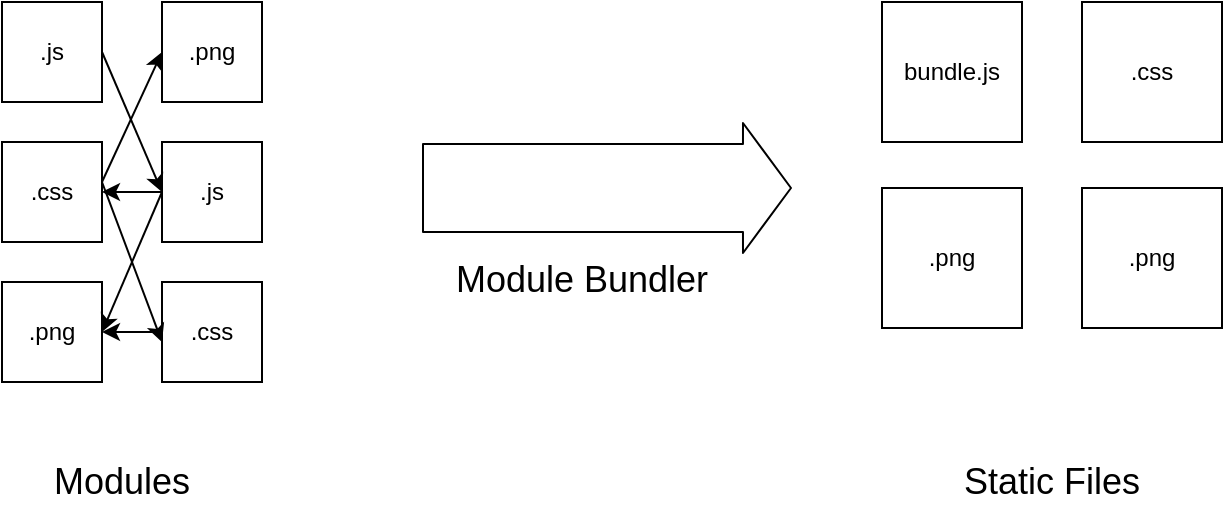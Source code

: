 <mxfile version="14.2.9" type="github">
  <diagram id="da5GbFJlGxH_Y5CXgKHy" name="Page-1">
    <mxGraphModel dx="1426" dy="682" grid="1" gridSize="10" guides="1" tooltips="1" connect="1" arrows="1" fold="1" page="1" pageScale="1" pageWidth="850" pageHeight="1100" math="0" shadow="0">
      <root>
        <mxCell id="0" />
        <mxCell id="1" parent="0" />
        <mxCell id="SCtqEmnj88m3LmOEDBqm-1" value="" style="whiteSpace=wrap;html=1;aspect=fixed;" vertex="1" parent="1">
          <mxGeometry x="80" y="160" width="50" height="50" as="geometry" />
        </mxCell>
        <mxCell id="SCtqEmnj88m3LmOEDBqm-2" value="" style="whiteSpace=wrap;html=1;aspect=fixed;" vertex="1" parent="1">
          <mxGeometry x="80" y="230" width="50" height="50" as="geometry" />
        </mxCell>
        <mxCell id="SCtqEmnj88m3LmOEDBqm-3" value="" style="whiteSpace=wrap;html=1;aspect=fixed;" vertex="1" parent="1">
          <mxGeometry x="160" y="160" width="50" height="50" as="geometry" />
        </mxCell>
        <mxCell id="SCtqEmnj88m3LmOEDBqm-4" value="" style="whiteSpace=wrap;html=1;aspect=fixed;" vertex="1" parent="1">
          <mxGeometry x="160" y="230" width="50" height="50" as="geometry" />
        </mxCell>
        <mxCell id="SCtqEmnj88m3LmOEDBqm-5" value="" style="whiteSpace=wrap;html=1;aspect=fixed;" vertex="1" parent="1">
          <mxGeometry x="80" y="300" width="50" height="50" as="geometry" />
        </mxCell>
        <mxCell id="SCtqEmnj88m3LmOEDBqm-6" value="" style="whiteSpace=wrap;html=1;aspect=fixed;" vertex="1" parent="1">
          <mxGeometry x="160" y="300" width="50" height="50" as="geometry" />
        </mxCell>
        <mxCell id="SCtqEmnj88m3LmOEDBqm-7" value="&lt;font style=&quot;font-size: 18px&quot;&gt;Modules&lt;/font&gt;" style="text;html=1;strokeColor=none;fillColor=none;align=center;verticalAlign=middle;whiteSpace=wrap;rounded=0;" vertex="1" parent="1">
          <mxGeometry x="120" y="390" width="40" height="20" as="geometry" />
        </mxCell>
        <mxCell id="SCtqEmnj88m3LmOEDBqm-8" value=".js" style="text;html=1;strokeColor=none;fillColor=none;align=center;verticalAlign=middle;whiteSpace=wrap;rounded=0;" vertex="1" parent="1">
          <mxGeometry x="85" y="175" width="40" height="20" as="geometry" />
        </mxCell>
        <mxCell id="SCtqEmnj88m3LmOEDBqm-9" value=".png" style="text;html=1;strokeColor=none;fillColor=none;align=center;verticalAlign=middle;whiteSpace=wrap;rounded=0;" vertex="1" parent="1">
          <mxGeometry x="165" y="175" width="40" height="20" as="geometry" />
        </mxCell>
        <mxCell id="SCtqEmnj88m3LmOEDBqm-10" value=".css" style="text;html=1;strokeColor=none;fillColor=none;align=center;verticalAlign=middle;whiteSpace=wrap;rounded=0;" vertex="1" parent="1">
          <mxGeometry x="85" y="245" width="40" height="20" as="geometry" />
        </mxCell>
        <mxCell id="SCtqEmnj88m3LmOEDBqm-11" value=".js" style="text;html=1;strokeColor=none;fillColor=none;align=center;verticalAlign=middle;whiteSpace=wrap;rounded=0;" vertex="1" parent="1">
          <mxGeometry x="165" y="245" width="40" height="20" as="geometry" />
        </mxCell>
        <mxCell id="SCtqEmnj88m3LmOEDBqm-12" value=".png" style="text;html=1;strokeColor=none;fillColor=none;align=center;verticalAlign=middle;whiteSpace=wrap;rounded=0;" vertex="1" parent="1">
          <mxGeometry x="85" y="315" width="40" height="20" as="geometry" />
        </mxCell>
        <mxCell id="SCtqEmnj88m3LmOEDBqm-13" value=".css" style="text;html=1;strokeColor=none;fillColor=none;align=center;verticalAlign=middle;whiteSpace=wrap;rounded=0;" vertex="1" parent="1">
          <mxGeometry x="165" y="315" width="40" height="20" as="geometry" />
        </mxCell>
        <mxCell id="SCtqEmnj88m3LmOEDBqm-14" value="" style="endArrow=classic;html=1;entryX=0;entryY=0.5;entryDx=0;entryDy=0;" edge="1" parent="1" target="SCtqEmnj88m3LmOEDBqm-3">
          <mxGeometry width="50" height="50" relative="1" as="geometry">
            <mxPoint x="130" y="250" as="sourcePoint" />
            <mxPoint x="180" y="210" as="targetPoint" />
          </mxGeometry>
        </mxCell>
        <mxCell id="SCtqEmnj88m3LmOEDBqm-15" value="" style="endArrow=classic;html=1;entryX=0;entryY=0.5;entryDx=0;entryDy=0;" edge="1" parent="1" target="SCtqEmnj88m3LmOEDBqm-4">
          <mxGeometry width="50" height="50" relative="1" as="geometry">
            <mxPoint x="130" y="185" as="sourcePoint" />
            <mxPoint x="160" y="110" as="targetPoint" />
          </mxGeometry>
        </mxCell>
        <mxCell id="SCtqEmnj88m3LmOEDBqm-16" value="" style="endArrow=classic;html=1;entryX=1;entryY=0.5;entryDx=0;entryDy=0;exitX=0;exitY=0.5;exitDx=0;exitDy=0;" edge="1" parent="1" source="SCtqEmnj88m3LmOEDBqm-6" target="SCtqEmnj88m3LmOEDBqm-5">
          <mxGeometry width="50" height="50" relative="1" as="geometry">
            <mxPoint x="360" y="292.5" as="sourcePoint" />
            <mxPoint x="390" y="217.5" as="targetPoint" />
          </mxGeometry>
        </mxCell>
        <mxCell id="SCtqEmnj88m3LmOEDBqm-17" value="" style="endArrow=classic;html=1;entryX=1;entryY=0.5;entryDx=0;entryDy=0;exitX=0;exitY=0.5;exitDx=0;exitDy=0;" edge="1" parent="1" source="SCtqEmnj88m3LmOEDBqm-4" target="SCtqEmnj88m3LmOEDBqm-5">
          <mxGeometry width="50" height="50" relative="1" as="geometry">
            <mxPoint x="160" y="290" as="sourcePoint" />
            <mxPoint x="190" y="215" as="targetPoint" />
          </mxGeometry>
        </mxCell>
        <mxCell id="SCtqEmnj88m3LmOEDBqm-18" value="" style="endArrow=classic;html=1;" edge="1" parent="1">
          <mxGeometry width="50" height="50" relative="1" as="geometry">
            <mxPoint x="130" y="250" as="sourcePoint" />
            <mxPoint x="160" y="330" as="targetPoint" />
          </mxGeometry>
        </mxCell>
        <mxCell id="SCtqEmnj88m3LmOEDBqm-19" value="" style="endArrow=classic;html=1;exitX=0;exitY=0.5;exitDx=0;exitDy=0;" edge="1" parent="1" source="SCtqEmnj88m3LmOEDBqm-4">
          <mxGeometry width="50" height="50" relative="1" as="geometry">
            <mxPoint x="180" y="310" as="sourcePoint" />
            <mxPoint x="130" y="255" as="targetPoint" />
          </mxGeometry>
        </mxCell>
        <mxCell id="SCtqEmnj88m3LmOEDBqm-20" value="" style="shape=flexArrow;endArrow=classic;html=1;width=44;endSize=7.67;" edge="1" parent="1">
          <mxGeometry width="50" height="50" relative="1" as="geometry">
            <mxPoint x="290" y="253" as="sourcePoint" />
            <mxPoint x="475" y="253" as="targetPoint" />
          </mxGeometry>
        </mxCell>
        <mxCell id="SCtqEmnj88m3LmOEDBqm-22" value="&lt;font style=&quot;font-size: 18px&quot;&gt;Module Bundler&lt;/font&gt;" style="text;html=1;strokeColor=none;fillColor=none;align=center;verticalAlign=middle;whiteSpace=wrap;rounded=0;" vertex="1" parent="1">
          <mxGeometry x="305" y="289" width="130" height="20" as="geometry" />
        </mxCell>
        <mxCell id="SCtqEmnj88m3LmOEDBqm-25" value="" style="whiteSpace=wrap;html=1;aspect=fixed;" vertex="1" parent="1">
          <mxGeometry x="520" y="160" width="70" height="70" as="geometry" />
        </mxCell>
        <mxCell id="SCtqEmnj88m3LmOEDBqm-26" value="bundle.js" style="text;html=1;strokeColor=none;fillColor=none;align=center;verticalAlign=middle;whiteSpace=wrap;rounded=0;" vertex="1" parent="1">
          <mxGeometry x="520" y="185" width="70" height="20" as="geometry" />
        </mxCell>
        <mxCell id="SCtqEmnj88m3LmOEDBqm-27" value="" style="whiteSpace=wrap;html=1;aspect=fixed;" vertex="1" parent="1">
          <mxGeometry x="620" y="160" width="70" height="70" as="geometry" />
        </mxCell>
        <mxCell id="SCtqEmnj88m3LmOEDBqm-28" value=".css" style="text;html=1;strokeColor=none;fillColor=none;align=center;verticalAlign=middle;whiteSpace=wrap;rounded=0;" vertex="1" parent="1">
          <mxGeometry x="620" y="185" width="70" height="20" as="geometry" />
        </mxCell>
        <mxCell id="SCtqEmnj88m3LmOEDBqm-29" value="" style="whiteSpace=wrap;html=1;aspect=fixed;" vertex="1" parent="1">
          <mxGeometry x="520" y="253" width="70" height="70" as="geometry" />
        </mxCell>
        <mxCell id="SCtqEmnj88m3LmOEDBqm-30" value=".png" style="text;html=1;strokeColor=none;fillColor=none;align=center;verticalAlign=middle;whiteSpace=wrap;rounded=0;" vertex="1" parent="1">
          <mxGeometry x="520" y="278" width="70" height="20" as="geometry" />
        </mxCell>
        <mxCell id="SCtqEmnj88m3LmOEDBqm-31" value="" style="whiteSpace=wrap;html=1;aspect=fixed;" vertex="1" parent="1">
          <mxGeometry x="620" y="253" width="70" height="70" as="geometry" />
        </mxCell>
        <mxCell id="SCtqEmnj88m3LmOEDBqm-32" value=".png" style="text;html=1;strokeColor=none;fillColor=none;align=center;verticalAlign=middle;whiteSpace=wrap;rounded=0;" vertex="1" parent="1">
          <mxGeometry x="620" y="278" width="70" height="20" as="geometry" />
        </mxCell>
        <mxCell id="SCtqEmnj88m3LmOEDBqm-33" value="&lt;font style=&quot;font-size: 18px&quot;&gt;Static Files&lt;/font&gt;" style="text;html=1;strokeColor=none;fillColor=none;align=center;verticalAlign=middle;whiteSpace=wrap;rounded=0;" vertex="1" parent="1">
          <mxGeometry x="550" y="390" width="110" height="20" as="geometry" />
        </mxCell>
      </root>
    </mxGraphModel>
  </diagram>
</mxfile>
